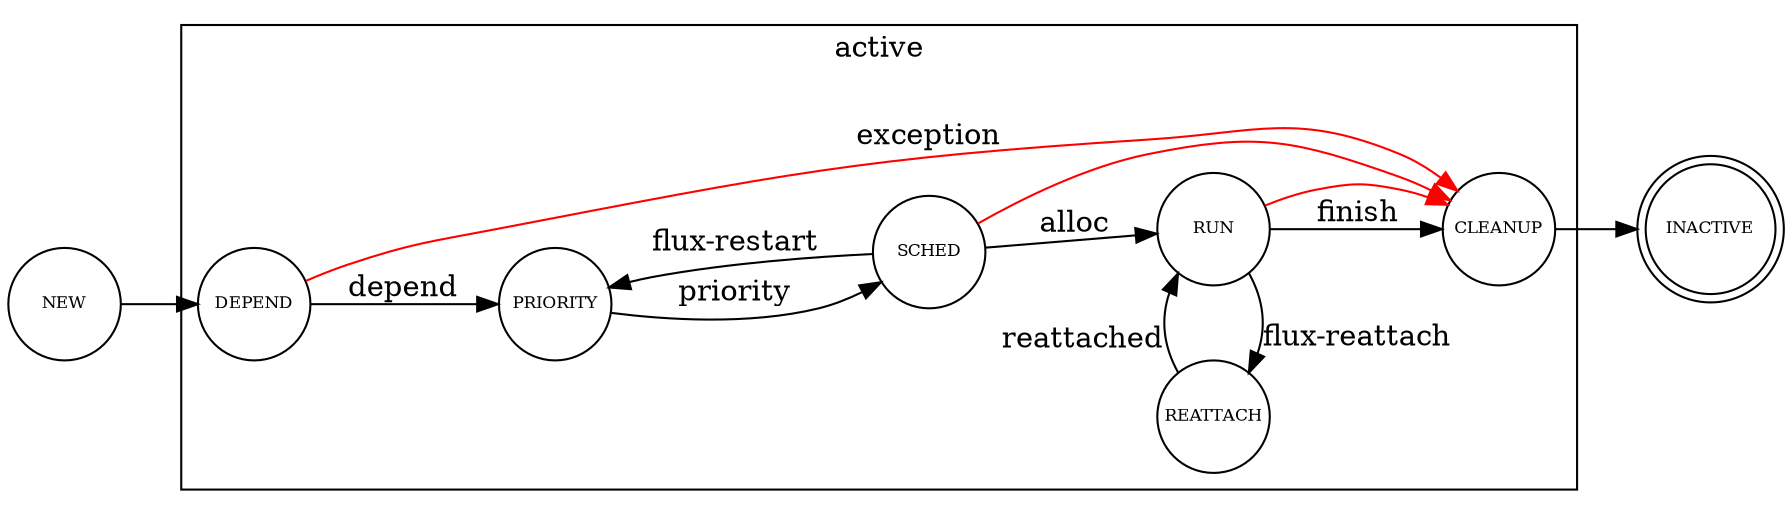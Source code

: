digraph states {
    rankdir=LR

#size="8,5"

    node [shape=doublecircle fontsize=8 fixsize=shape width=0.75]; INACTIVE

    node [shape=circle fontsize=8 fixedsize=shape width=0.75];

    subgraph cluster_main {
        label = "active";
        DEPEND;
        PRIORITY;
        SCHED;
        {rank=same; RUN; REATTACH;}
        CLEANUP;
    }

    NEW -> DEPEND;
    DEPEND -> PRIORITY [label="depend"];
    PRIORITY -> SCHED [label="priority"];
    SCHED -> RUN [label="alloc"];
    RUN -> CLEANUP [label="finish"];
    CLEANUP -> INACTIVE;

    SCHED -> PRIORITY [label="flux-restart"]

    RUN -> REATTACH [xlabel="flux-reattach"]
    REATTACH -> RUN [xlabel="reattached"]

    edge [weight=0 color="red"];

    DEPEND -> CLEANUP [label="exception"];
    SCHED -> CLEANUP;
    RUN -> CLEANUP;
}

